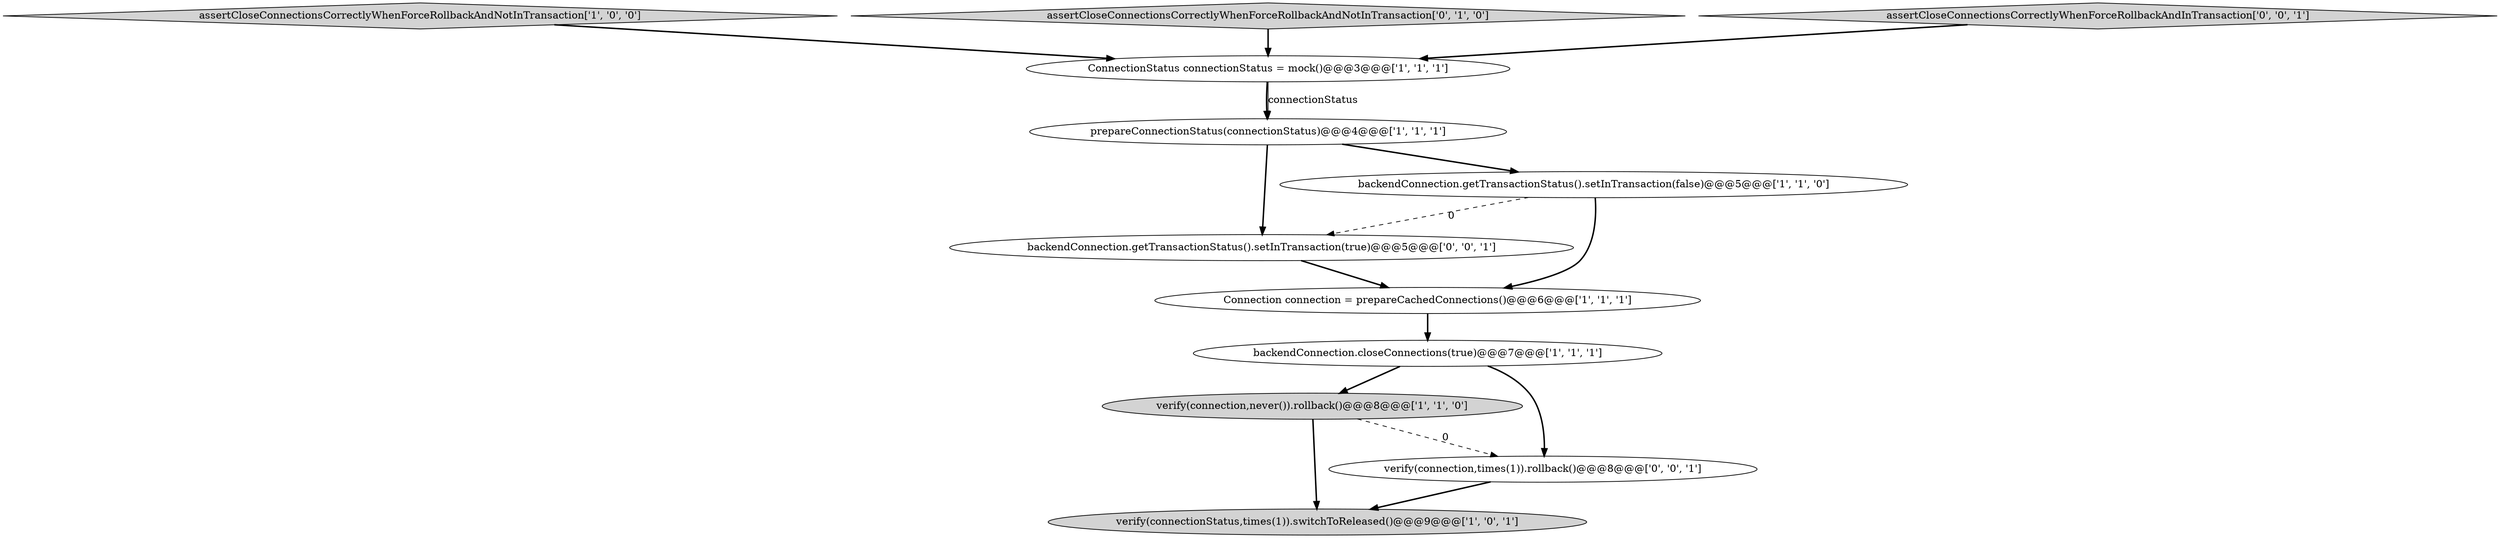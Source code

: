 digraph {
4 [style = filled, label = "assertCloseConnectionsCorrectlyWhenForceRollbackAndNotInTransaction['1', '0', '0']", fillcolor = lightgray, shape = diamond image = "AAA0AAABBB1BBB"];
11 [style = filled, label = "backendConnection.getTransactionStatus().setInTransaction(true)@@@5@@@['0', '0', '1']", fillcolor = white, shape = ellipse image = "AAA0AAABBB3BBB"];
8 [style = filled, label = "assertCloseConnectionsCorrectlyWhenForceRollbackAndNotInTransaction['0', '1', '0']", fillcolor = lightgray, shape = diamond image = "AAA0AAABBB2BBB"];
1 [style = filled, label = "verify(connectionStatus,times(1)).switchToReleased()@@@9@@@['1', '0', '1']", fillcolor = lightgray, shape = ellipse image = "AAA0AAABBB1BBB"];
5 [style = filled, label = "verify(connection,never()).rollback()@@@8@@@['1', '1', '0']", fillcolor = lightgray, shape = ellipse image = "AAA0AAABBB1BBB"];
10 [style = filled, label = "assertCloseConnectionsCorrectlyWhenForceRollbackAndInTransaction['0', '0', '1']", fillcolor = lightgray, shape = diamond image = "AAA0AAABBB3BBB"];
6 [style = filled, label = "Connection connection = prepareCachedConnections()@@@6@@@['1', '1', '1']", fillcolor = white, shape = ellipse image = "AAA0AAABBB1BBB"];
7 [style = filled, label = "ConnectionStatus connectionStatus = mock()@@@3@@@['1', '1', '1']", fillcolor = white, shape = ellipse image = "AAA0AAABBB1BBB"];
0 [style = filled, label = "backendConnection.closeConnections(true)@@@7@@@['1', '1', '1']", fillcolor = white, shape = ellipse image = "AAA0AAABBB1BBB"];
9 [style = filled, label = "verify(connection,times(1)).rollback()@@@8@@@['0', '0', '1']", fillcolor = white, shape = ellipse image = "AAA0AAABBB3BBB"];
2 [style = filled, label = "prepareConnectionStatus(connectionStatus)@@@4@@@['1', '1', '1']", fillcolor = white, shape = ellipse image = "AAA0AAABBB1BBB"];
3 [style = filled, label = "backendConnection.getTransactionStatus().setInTransaction(false)@@@5@@@['1', '1', '0']", fillcolor = white, shape = ellipse image = "AAA0AAABBB1BBB"];
8->7 [style = bold, label=""];
5->1 [style = bold, label=""];
3->6 [style = bold, label=""];
5->9 [style = dashed, label="0"];
0->9 [style = bold, label=""];
6->0 [style = bold, label=""];
9->1 [style = bold, label=""];
7->2 [style = bold, label=""];
7->2 [style = solid, label="connectionStatus"];
2->11 [style = bold, label=""];
10->7 [style = bold, label=""];
4->7 [style = bold, label=""];
3->11 [style = dashed, label="0"];
2->3 [style = bold, label=""];
11->6 [style = bold, label=""];
0->5 [style = bold, label=""];
}
